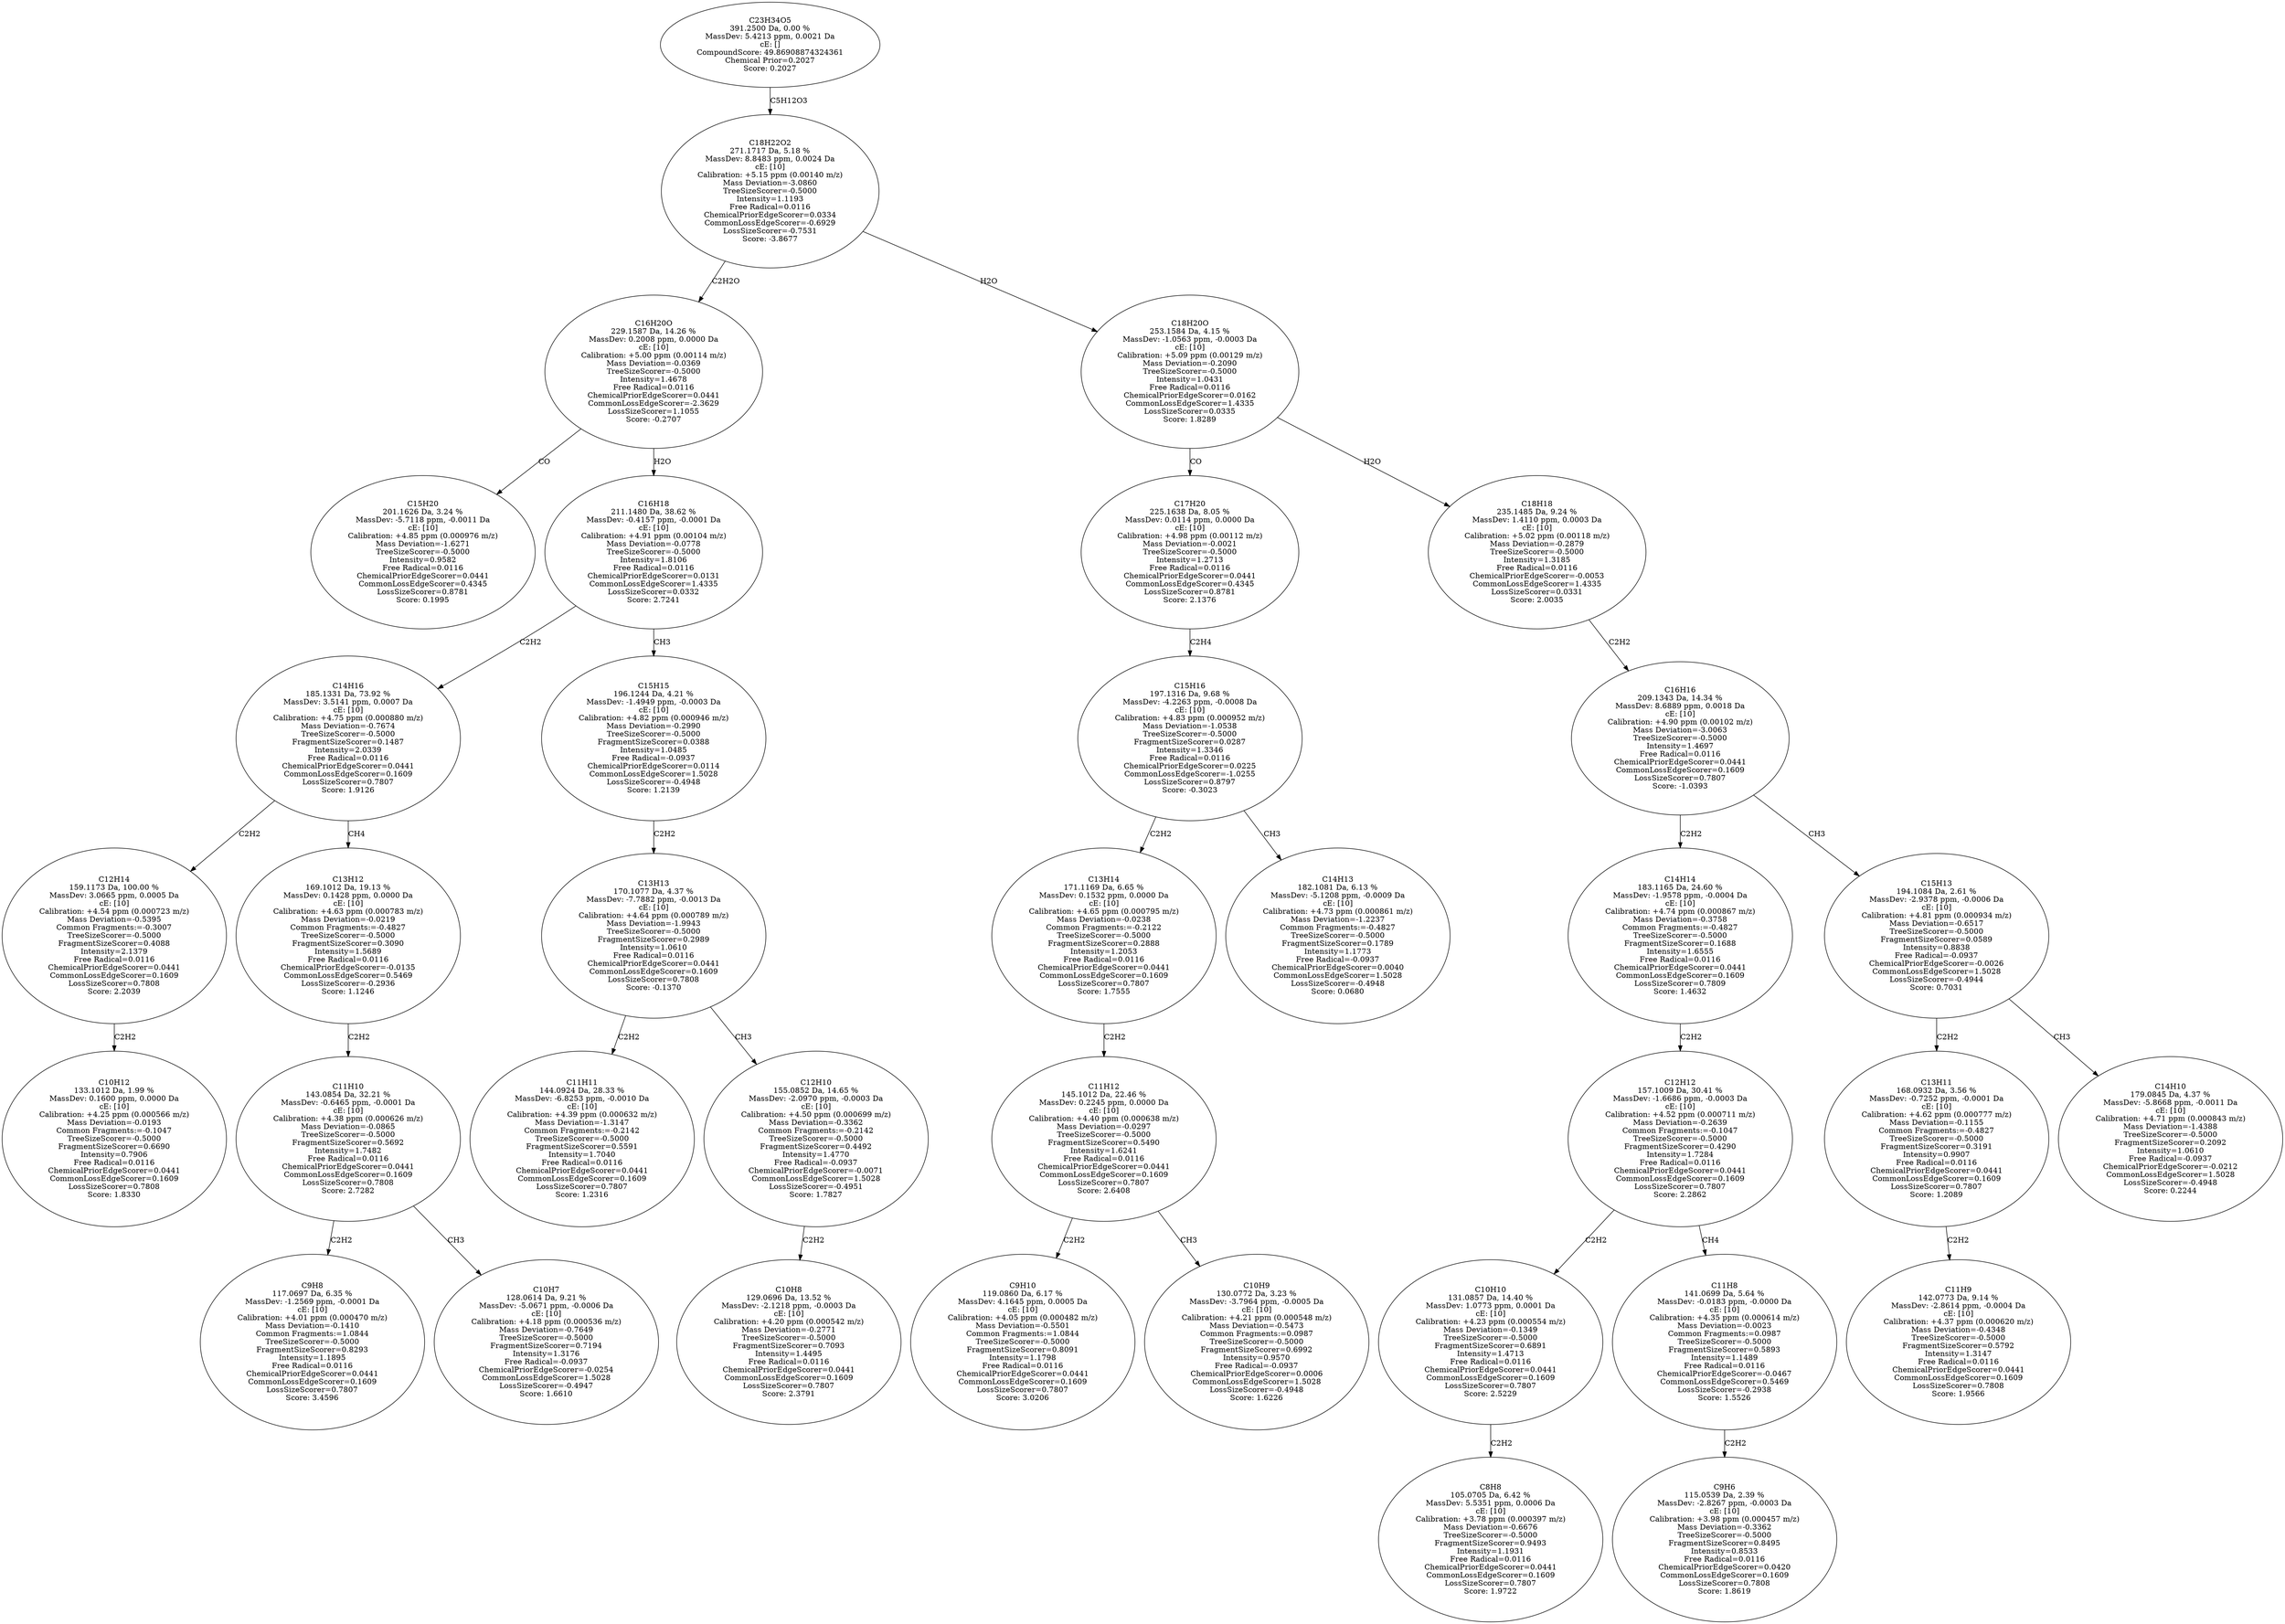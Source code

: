 strict digraph {
v1 [label="C15H20\n201.1626 Da, 3.24 %\nMassDev: -5.7118 ppm, -0.0011 Da\ncE: [10]\nCalibration: +4.85 ppm (0.000976 m/z)\nMass Deviation=-1.6271\nTreeSizeScorer=-0.5000\nIntensity=0.9582\nFree Radical=0.0116\nChemicalPriorEdgeScorer=0.0441\nCommonLossEdgeScorer=0.4345\nLossSizeScorer=0.8781\nScore: 0.1995"];
v2 [label="C10H12\n133.1012 Da, 1.99 %\nMassDev: 0.1600 ppm, 0.0000 Da\ncE: [10]\nCalibration: +4.25 ppm (0.000566 m/z)\nMass Deviation=-0.0193\nCommon Fragments:=-0.1047\nTreeSizeScorer=-0.5000\nFragmentSizeScorer=0.6690\nIntensity=0.7906\nFree Radical=0.0116\nChemicalPriorEdgeScorer=0.0441\nCommonLossEdgeScorer=0.1609\nLossSizeScorer=0.7808\nScore: 1.8330"];
v3 [label="C12H14\n159.1173 Da, 100.00 %\nMassDev: 3.0665 ppm, 0.0005 Da\ncE: [10]\nCalibration: +4.54 ppm (0.000723 m/z)\nMass Deviation=-0.5395\nCommon Fragments:=-0.3007\nTreeSizeScorer=-0.5000\nFragmentSizeScorer=0.4088\nIntensity=2.1379\nFree Radical=0.0116\nChemicalPriorEdgeScorer=0.0441\nCommonLossEdgeScorer=0.1609\nLossSizeScorer=0.7808\nScore: 2.2039"];
v4 [label="C9H8\n117.0697 Da, 6.35 %\nMassDev: -1.2569 ppm, -0.0001 Da\ncE: [10]\nCalibration: +4.01 ppm (0.000470 m/z)\nMass Deviation=-0.1410\nCommon Fragments:=1.0844\nTreeSizeScorer=-0.5000\nFragmentSizeScorer=0.8293\nIntensity=1.1895\nFree Radical=0.0116\nChemicalPriorEdgeScorer=0.0441\nCommonLossEdgeScorer=0.1609\nLossSizeScorer=0.7807\nScore: 3.4596"];
v5 [label="C10H7\n128.0614 Da, 9.21 %\nMassDev: -5.0671 ppm, -0.0006 Da\ncE: [10]\nCalibration: +4.18 ppm (0.000536 m/z)\nMass Deviation=-0.7649\nTreeSizeScorer=-0.5000\nFragmentSizeScorer=0.7194\nIntensity=1.3176\nFree Radical=-0.0937\nChemicalPriorEdgeScorer=-0.0254\nCommonLossEdgeScorer=1.5028\nLossSizeScorer=-0.4947\nScore: 1.6610"];
v6 [label="C11H10\n143.0854 Da, 32.21 %\nMassDev: -0.6465 ppm, -0.0001 Da\ncE: [10]\nCalibration: +4.38 ppm (0.000626 m/z)\nMass Deviation=-0.0865\nTreeSizeScorer=-0.5000\nFragmentSizeScorer=0.5692\nIntensity=1.7482\nFree Radical=0.0116\nChemicalPriorEdgeScorer=0.0441\nCommonLossEdgeScorer=0.1609\nLossSizeScorer=0.7808\nScore: 2.7282"];
v7 [label="C13H12\n169.1012 Da, 19.13 %\nMassDev: 0.1428 ppm, 0.0000 Da\ncE: [10]\nCalibration: +4.63 ppm (0.000783 m/z)\nMass Deviation=-0.0219\nCommon Fragments:=-0.4827\nTreeSizeScorer=-0.5000\nFragmentSizeScorer=0.3090\nIntensity=1.5689\nFree Radical=0.0116\nChemicalPriorEdgeScorer=-0.0135\nCommonLossEdgeScorer=0.5469\nLossSizeScorer=-0.2936\nScore: 1.1246"];
v8 [label="C14H16\n185.1331 Da, 73.92 %\nMassDev: 3.5141 ppm, 0.0007 Da\ncE: [10]\nCalibration: +4.75 ppm (0.000880 m/z)\nMass Deviation=-0.7674\nTreeSizeScorer=-0.5000\nFragmentSizeScorer=0.1487\nIntensity=2.0339\nFree Radical=0.0116\nChemicalPriorEdgeScorer=0.0441\nCommonLossEdgeScorer=0.1609\nLossSizeScorer=0.7807\nScore: 1.9126"];
v9 [label="C11H11\n144.0924 Da, 28.33 %\nMassDev: -6.8253 ppm, -0.0010 Da\ncE: [10]\nCalibration: +4.39 ppm (0.000632 m/z)\nMass Deviation=-1.3147\nCommon Fragments:=-0.2142\nTreeSizeScorer=-0.5000\nFragmentSizeScorer=0.5591\nIntensity=1.7040\nFree Radical=0.0116\nChemicalPriorEdgeScorer=0.0441\nCommonLossEdgeScorer=0.1609\nLossSizeScorer=0.7807\nScore: 1.2316"];
v10 [label="C10H8\n129.0696 Da, 13.52 %\nMassDev: -2.1218 ppm, -0.0003 Da\ncE: [10]\nCalibration: +4.20 ppm (0.000542 m/z)\nMass Deviation=-0.2771\nTreeSizeScorer=-0.5000\nFragmentSizeScorer=0.7093\nIntensity=1.4495\nFree Radical=0.0116\nChemicalPriorEdgeScorer=0.0441\nCommonLossEdgeScorer=0.1609\nLossSizeScorer=0.7807\nScore: 2.3791"];
v11 [label="C12H10\n155.0852 Da, 14.65 %\nMassDev: -2.0970 ppm, -0.0003 Da\ncE: [10]\nCalibration: +4.50 ppm (0.000699 m/z)\nMass Deviation=-0.3362\nCommon Fragments:=-0.2142\nTreeSizeScorer=-0.5000\nFragmentSizeScorer=0.4492\nIntensity=1.4770\nFree Radical=-0.0937\nChemicalPriorEdgeScorer=-0.0071\nCommonLossEdgeScorer=1.5028\nLossSizeScorer=-0.4951\nScore: 1.7827"];
v12 [label="C13H13\n170.1077 Da, 4.37 %\nMassDev: -7.7882 ppm, -0.0013 Da\ncE: [10]\nCalibration: +4.64 ppm (0.000789 m/z)\nMass Deviation=-1.9943\nTreeSizeScorer=-0.5000\nFragmentSizeScorer=0.2989\nIntensity=1.0610\nFree Radical=0.0116\nChemicalPriorEdgeScorer=0.0441\nCommonLossEdgeScorer=0.1609\nLossSizeScorer=0.7808\nScore: -0.1370"];
v13 [label="C15H15\n196.1244 Da, 4.21 %\nMassDev: -1.4949 ppm, -0.0003 Da\ncE: [10]\nCalibration: +4.82 ppm (0.000946 m/z)\nMass Deviation=-0.2990\nTreeSizeScorer=-0.5000\nFragmentSizeScorer=0.0388\nIntensity=1.0485\nFree Radical=-0.0937\nChemicalPriorEdgeScorer=0.0114\nCommonLossEdgeScorer=1.5028\nLossSizeScorer=-0.4948\nScore: 1.2139"];
v14 [label="C16H18\n211.1480 Da, 38.62 %\nMassDev: -0.4157 ppm, -0.0001 Da\ncE: [10]\nCalibration: +4.91 ppm (0.00104 m/z)\nMass Deviation=-0.0778\nTreeSizeScorer=-0.5000\nIntensity=1.8106\nFree Radical=0.0116\nChemicalPriorEdgeScorer=0.0131\nCommonLossEdgeScorer=1.4335\nLossSizeScorer=0.0332\nScore: 2.7241"];
v15 [label="C16H20O\n229.1587 Da, 14.26 %\nMassDev: 0.2008 ppm, 0.0000 Da\ncE: [10]\nCalibration: +5.00 ppm (0.00114 m/z)\nMass Deviation=-0.0369\nTreeSizeScorer=-0.5000\nIntensity=1.4678\nFree Radical=0.0116\nChemicalPriorEdgeScorer=0.0441\nCommonLossEdgeScorer=-2.3629\nLossSizeScorer=1.1055\nScore: -0.2707"];
v16 [label="C9H10\n119.0860 Da, 6.17 %\nMassDev: 4.1645 ppm, 0.0005 Da\ncE: [10]\nCalibration: +4.05 ppm (0.000482 m/z)\nMass Deviation=-0.5501\nCommon Fragments:=1.0844\nTreeSizeScorer=-0.5000\nFragmentSizeScorer=0.8091\nIntensity=1.1798\nFree Radical=0.0116\nChemicalPriorEdgeScorer=0.0441\nCommonLossEdgeScorer=0.1609\nLossSizeScorer=0.7807\nScore: 3.0206"];
v17 [label="C10H9\n130.0772 Da, 3.23 %\nMassDev: -3.7964 ppm, -0.0005 Da\ncE: [10]\nCalibration: +4.21 ppm (0.000548 m/z)\nMass Deviation=-0.5473\nCommon Fragments:=0.0987\nTreeSizeScorer=-0.5000\nFragmentSizeScorer=0.6992\nIntensity=0.9570\nFree Radical=-0.0937\nChemicalPriorEdgeScorer=0.0006\nCommonLossEdgeScorer=1.5028\nLossSizeScorer=-0.4948\nScore: 1.6226"];
v18 [label="C11H12\n145.1012 Da, 22.46 %\nMassDev: 0.2245 ppm, 0.0000 Da\ncE: [10]\nCalibration: +4.40 ppm (0.000638 m/z)\nMass Deviation=-0.0297\nTreeSizeScorer=-0.5000\nFragmentSizeScorer=0.5490\nIntensity=1.6241\nFree Radical=0.0116\nChemicalPriorEdgeScorer=0.0441\nCommonLossEdgeScorer=0.1609\nLossSizeScorer=0.7807\nScore: 2.6408"];
v19 [label="C13H14\n171.1169 Da, 6.65 %\nMassDev: 0.1532 ppm, 0.0000 Da\ncE: [10]\nCalibration: +4.65 ppm (0.000795 m/z)\nMass Deviation=-0.0238\nCommon Fragments:=-0.2122\nTreeSizeScorer=-0.5000\nFragmentSizeScorer=0.2888\nIntensity=1.2053\nFree Radical=0.0116\nChemicalPriorEdgeScorer=0.0441\nCommonLossEdgeScorer=0.1609\nLossSizeScorer=0.7807\nScore: 1.7555"];
v20 [label="C14H13\n182.1081 Da, 6.13 %\nMassDev: -5.1208 ppm, -0.0009 Da\ncE: [10]\nCalibration: +4.73 ppm (0.000861 m/z)\nMass Deviation=-1.2237\nCommon Fragments:=-0.4827\nTreeSizeScorer=-0.5000\nFragmentSizeScorer=0.1789\nIntensity=1.1773\nFree Radical=-0.0937\nChemicalPriorEdgeScorer=0.0040\nCommonLossEdgeScorer=1.5028\nLossSizeScorer=-0.4948\nScore: 0.0680"];
v21 [label="C15H16\n197.1316 Da, 9.68 %\nMassDev: -4.2263 ppm, -0.0008 Da\ncE: [10]\nCalibration: +4.83 ppm (0.000952 m/z)\nMass Deviation=-1.0538\nTreeSizeScorer=-0.5000\nFragmentSizeScorer=0.0287\nIntensity=1.3346\nFree Radical=0.0116\nChemicalPriorEdgeScorer=0.0225\nCommonLossEdgeScorer=-1.0255\nLossSizeScorer=0.8797\nScore: -0.3023"];
v22 [label="C17H20\n225.1638 Da, 8.05 %\nMassDev: 0.0114 ppm, 0.0000 Da\ncE: [10]\nCalibration: +4.98 ppm (0.00112 m/z)\nMass Deviation=-0.0021\nTreeSizeScorer=-0.5000\nIntensity=1.2713\nFree Radical=0.0116\nChemicalPriorEdgeScorer=0.0441\nCommonLossEdgeScorer=0.4345\nLossSizeScorer=0.8781\nScore: 2.1376"];
v23 [label="C8H8\n105.0705 Da, 6.42 %\nMassDev: 5.5351 ppm, 0.0006 Da\ncE: [10]\nCalibration: +3.78 ppm (0.000397 m/z)\nMass Deviation=-0.6676\nTreeSizeScorer=-0.5000\nFragmentSizeScorer=0.9493\nIntensity=1.1931\nFree Radical=0.0116\nChemicalPriorEdgeScorer=0.0441\nCommonLossEdgeScorer=0.1609\nLossSizeScorer=0.7807\nScore: 1.9722"];
v24 [label="C10H10\n131.0857 Da, 14.40 %\nMassDev: 1.0773 ppm, 0.0001 Da\ncE: [10]\nCalibration: +4.23 ppm (0.000554 m/z)\nMass Deviation=-0.1349\nTreeSizeScorer=-0.5000\nFragmentSizeScorer=0.6891\nIntensity=1.4713\nFree Radical=0.0116\nChemicalPriorEdgeScorer=0.0441\nCommonLossEdgeScorer=0.1609\nLossSizeScorer=0.7807\nScore: 2.5229"];
v25 [label="C9H6\n115.0539 Da, 2.39 %\nMassDev: -2.8267 ppm, -0.0003 Da\ncE: [10]\nCalibration: +3.98 ppm (0.000457 m/z)\nMass Deviation=-0.3362\nTreeSizeScorer=-0.5000\nFragmentSizeScorer=0.8495\nIntensity=0.8533\nFree Radical=0.0116\nChemicalPriorEdgeScorer=0.0420\nCommonLossEdgeScorer=0.1609\nLossSizeScorer=0.7808\nScore: 1.8619"];
v26 [label="C11H8\n141.0699 Da, 5.64 %\nMassDev: -0.0183 ppm, -0.0000 Da\ncE: [10]\nCalibration: +4.35 ppm (0.000614 m/z)\nMass Deviation=-0.0023\nCommon Fragments:=0.0987\nTreeSizeScorer=-0.5000\nFragmentSizeScorer=0.5893\nIntensity=1.1489\nFree Radical=0.0116\nChemicalPriorEdgeScorer=-0.0467\nCommonLossEdgeScorer=0.5469\nLossSizeScorer=-0.2938\nScore: 1.5526"];
v27 [label="C12H12\n157.1009 Da, 30.41 %\nMassDev: -1.6686 ppm, -0.0003 Da\ncE: [10]\nCalibration: +4.52 ppm (0.000711 m/z)\nMass Deviation=-0.2639\nCommon Fragments:=-0.1047\nTreeSizeScorer=-0.5000\nFragmentSizeScorer=0.4290\nIntensity=1.7284\nFree Radical=0.0116\nChemicalPriorEdgeScorer=0.0441\nCommonLossEdgeScorer=0.1609\nLossSizeScorer=0.7807\nScore: 2.2862"];
v28 [label="C14H14\n183.1165 Da, 24.60 %\nMassDev: -1.9578 ppm, -0.0004 Da\ncE: [10]\nCalibration: +4.74 ppm (0.000867 m/z)\nMass Deviation=-0.3758\nCommon Fragments:=-0.4827\nTreeSizeScorer=-0.5000\nFragmentSizeScorer=0.1688\nIntensity=1.6555\nFree Radical=0.0116\nChemicalPriorEdgeScorer=0.0441\nCommonLossEdgeScorer=0.1609\nLossSizeScorer=0.7809\nScore: 1.4632"];
v29 [label="C11H9\n142.0773 Da, 9.14 %\nMassDev: -2.8614 ppm, -0.0004 Da\ncE: [10]\nCalibration: +4.37 ppm (0.000620 m/z)\nMass Deviation=-0.4348\nTreeSizeScorer=-0.5000\nFragmentSizeScorer=0.5792\nIntensity=1.3147\nFree Radical=0.0116\nChemicalPriorEdgeScorer=0.0441\nCommonLossEdgeScorer=0.1609\nLossSizeScorer=0.7808\nScore: 1.9566"];
v30 [label="C13H11\n168.0932 Da, 3.56 %\nMassDev: -0.7252 ppm, -0.0001 Da\ncE: [10]\nCalibration: +4.62 ppm (0.000777 m/z)\nMass Deviation=-0.1155\nCommon Fragments:=-0.4827\nTreeSizeScorer=-0.5000\nFragmentSizeScorer=0.3191\nIntensity=0.9907\nFree Radical=0.0116\nChemicalPriorEdgeScorer=0.0441\nCommonLossEdgeScorer=0.1609\nLossSizeScorer=0.7807\nScore: 1.2089"];
v31 [label="C14H10\n179.0845 Da, 4.37 %\nMassDev: -5.8668 ppm, -0.0011 Da\ncE: [10]\nCalibration: +4.71 ppm (0.000843 m/z)\nMass Deviation=-1.4388\nTreeSizeScorer=-0.5000\nFragmentSizeScorer=0.2092\nIntensity=1.0610\nFree Radical=-0.0937\nChemicalPriorEdgeScorer=-0.0212\nCommonLossEdgeScorer=1.5028\nLossSizeScorer=-0.4948\nScore: 0.2244"];
v32 [label="C15H13\n194.1084 Da, 2.61 %\nMassDev: -2.9378 ppm, -0.0006 Da\ncE: [10]\nCalibration: +4.81 ppm (0.000934 m/z)\nMass Deviation=-0.6517\nTreeSizeScorer=-0.5000\nFragmentSizeScorer=0.0589\nIntensity=0.8838\nFree Radical=-0.0937\nChemicalPriorEdgeScorer=-0.0026\nCommonLossEdgeScorer=1.5028\nLossSizeScorer=-0.4944\nScore: 0.7031"];
v33 [label="C16H16\n209.1343 Da, 14.34 %\nMassDev: 8.6889 ppm, 0.0018 Da\ncE: [10]\nCalibration: +4.90 ppm (0.00102 m/z)\nMass Deviation=-3.0063\nTreeSizeScorer=-0.5000\nIntensity=1.4697\nFree Radical=0.0116\nChemicalPriorEdgeScorer=0.0441\nCommonLossEdgeScorer=0.1609\nLossSizeScorer=0.7807\nScore: -1.0393"];
v34 [label="C18H18\n235.1485 Da, 9.24 %\nMassDev: 1.4110 ppm, 0.0003 Da\ncE: [10]\nCalibration: +5.02 ppm (0.00118 m/z)\nMass Deviation=-0.2879\nTreeSizeScorer=-0.5000\nIntensity=1.3185\nFree Radical=0.0116\nChemicalPriorEdgeScorer=-0.0053\nCommonLossEdgeScorer=1.4335\nLossSizeScorer=0.0331\nScore: 2.0035"];
v35 [label="C18H20O\n253.1584 Da, 4.15 %\nMassDev: -1.0563 ppm, -0.0003 Da\ncE: [10]\nCalibration: +5.09 ppm (0.00129 m/z)\nMass Deviation=-0.2090\nTreeSizeScorer=-0.5000\nIntensity=1.0431\nFree Radical=0.0116\nChemicalPriorEdgeScorer=0.0162\nCommonLossEdgeScorer=1.4335\nLossSizeScorer=0.0335\nScore: 1.8289"];
v36 [label="C18H22O2\n271.1717 Da, 5.18 %\nMassDev: 8.8483 ppm, 0.0024 Da\ncE: [10]\nCalibration: +5.15 ppm (0.00140 m/z)\nMass Deviation=-3.0860\nTreeSizeScorer=-0.5000\nIntensity=1.1193\nFree Radical=0.0116\nChemicalPriorEdgeScorer=0.0334\nCommonLossEdgeScorer=-0.6929\nLossSizeScorer=-0.7531\nScore: -3.8677"];
v37 [label="C23H34O5\n391.2500 Da, 0.00 %\nMassDev: 5.4213 ppm, 0.0021 Da\ncE: []\nCompoundScore: 49.86908874324361\nChemical Prior=0.2027\nScore: 0.2027"];
v15 -> v1 [label="CO"];
v3 -> v2 [label="C2H2"];
v8 -> v3 [label="C2H2"];
v6 -> v4 [label="C2H2"];
v6 -> v5 [label="CH3"];
v7 -> v6 [label="C2H2"];
v8 -> v7 [label="CH4"];
v14 -> v8 [label="C2H2"];
v12 -> v9 [label="C2H2"];
v11 -> v10 [label="C2H2"];
v12 -> v11 [label="CH3"];
v13 -> v12 [label="C2H2"];
v14 -> v13 [label="CH3"];
v15 -> v14 [label="H2O"];
v36 -> v15 [label="C2H2O"];
v18 -> v16 [label="C2H2"];
v18 -> v17 [label="CH3"];
v19 -> v18 [label="C2H2"];
v21 -> v19 [label="C2H2"];
v21 -> v20 [label="CH3"];
v22 -> v21 [label="C2H4"];
v35 -> v22 [label="CO"];
v24 -> v23 [label="C2H2"];
v27 -> v24 [label="C2H2"];
v26 -> v25 [label="C2H2"];
v27 -> v26 [label="CH4"];
v28 -> v27 [label="C2H2"];
v33 -> v28 [label="C2H2"];
v30 -> v29 [label="C2H2"];
v32 -> v30 [label="C2H2"];
v32 -> v31 [label="CH3"];
v33 -> v32 [label="CH3"];
v34 -> v33 [label="C2H2"];
v35 -> v34 [label="H2O"];
v36 -> v35 [label="H2O"];
v37 -> v36 [label="C5H12O3"];
}